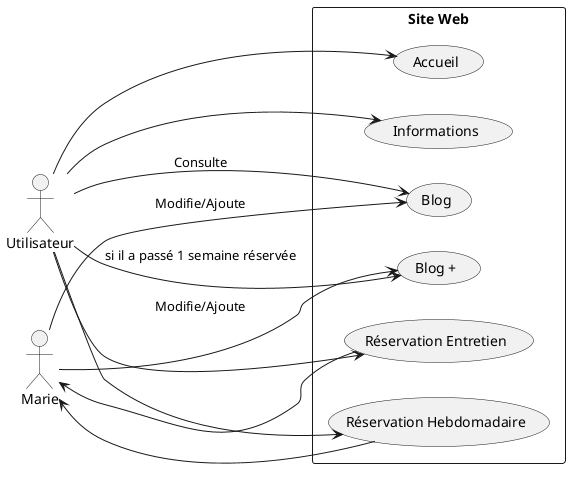 @startuml
left to right direction
actor Utilisateur as U
actor Marie as M

rectangle "Site Web" {
  U --> (Accueil)
  U --> (Informations)
  U --> (Réservation Entretien)
  U --> (Réservation Hebdomadaire)
  U --> (Blog) : "Consulte"
  U --> (Blog +) : si il a passé 1 semaine réservée
  (Réservation Entretien) --> M 
  (Réservation Hebdomadaire) --> M 
  M --> (Blog) : Modifie/Ajoute
  M --> (Blog +) : Modifie/Ajoute
}
@enduml
